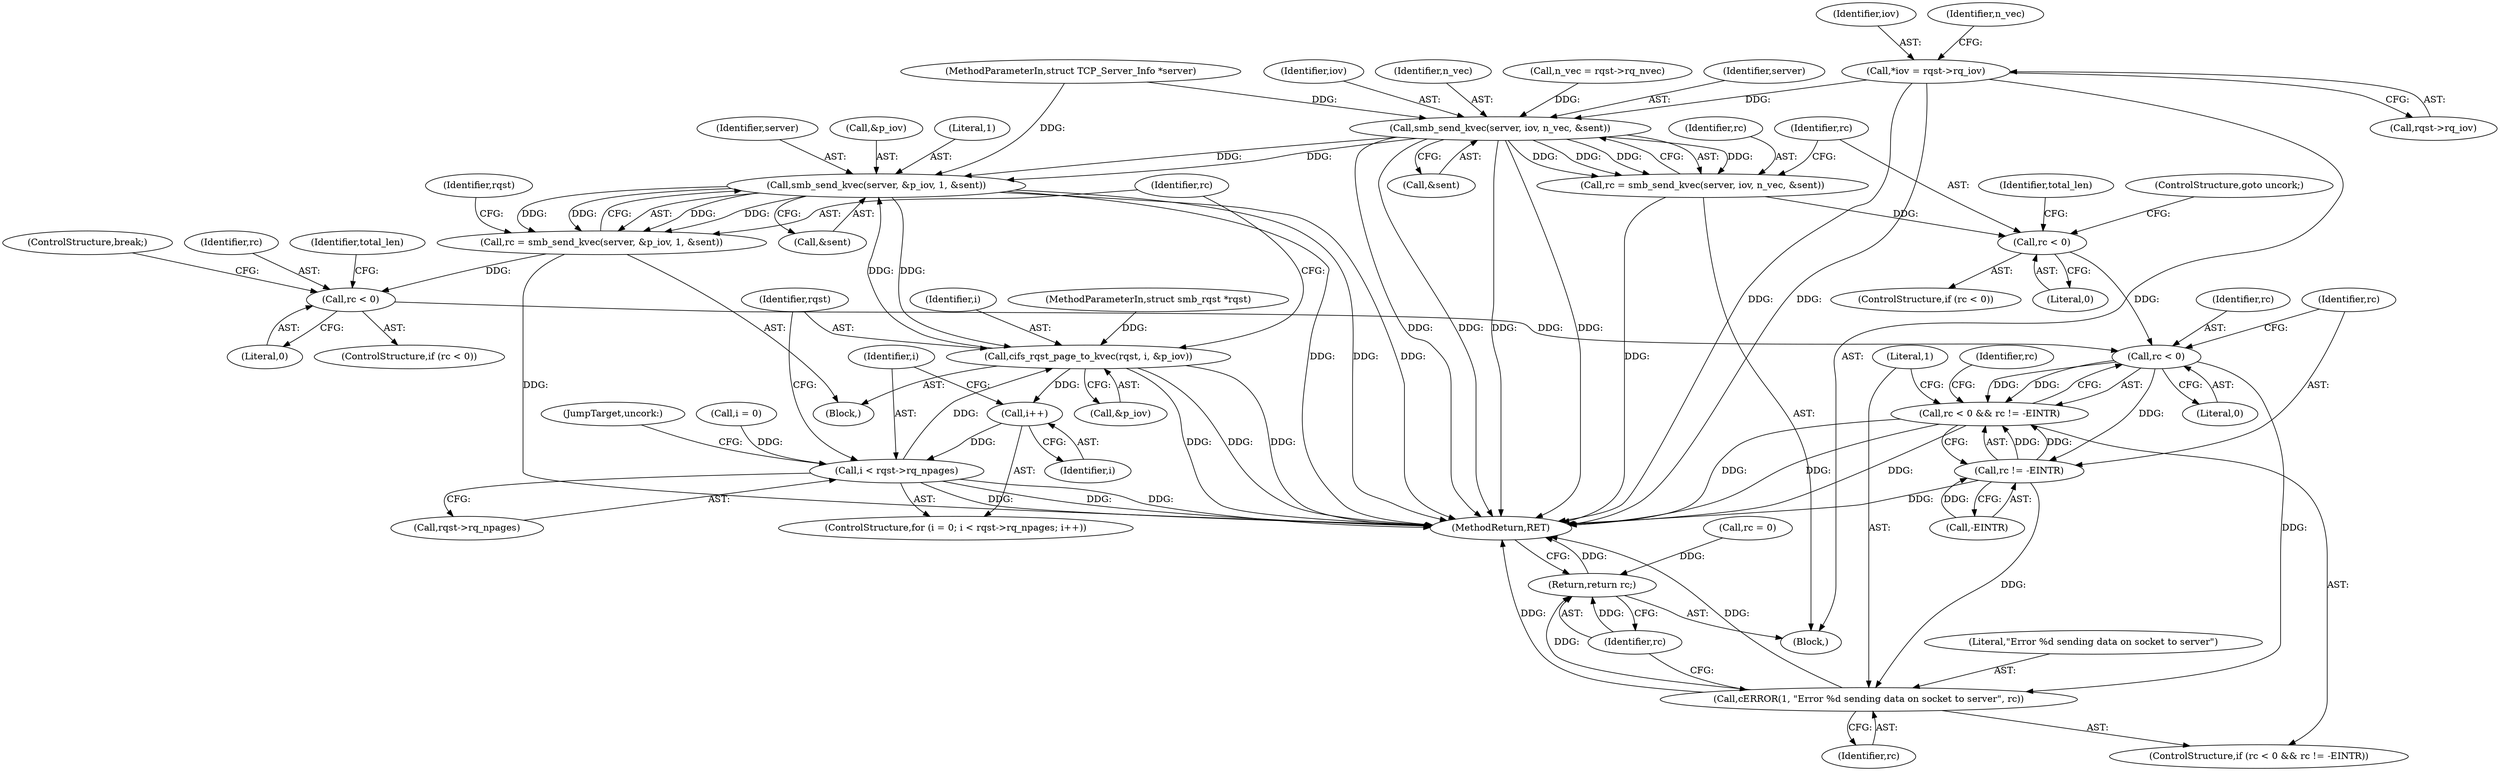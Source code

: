 digraph "0_linux_ea702b80e0bbb2448e201472127288beb82ca2fe_0@pointer" {
"1000110" [label="(Call,*iov = rqst->rq_iov)"];
"1000180" [label="(Call,smb_send_kvec(server, iov, n_vec, &sent))"];
"1000178" [label="(Call,rc = smb_send_kvec(server, iov, n_vec, &sent))"];
"1000187" [label="(Call,rc < 0)"];
"1000274" [label="(Call,rc < 0)"];
"1000273" [label="(Call,rc < 0 && rc != -EINTR)"];
"1000277" [label="(Call,rc != -EINTR)"];
"1000281" [label="(Call,cERROR(1, \"Error %d sending data on socket to server\", rc))"];
"1000289" [label="(Return,return rc;)"];
"1000214" [label="(Call,smb_send_kvec(server, &p_iov, 1, &sent))"];
"1000207" [label="(Call,cifs_rqst_page_to_kvec(rqst, i, &p_iov))"];
"1000203" [label="(Call,i++)"];
"1000198" [label="(Call,i < rqst->rq_npages)"];
"1000212" [label="(Call,rc = smb_send_kvec(server, &p_iov, 1, &sent))"];
"1000228" [label="(Call,rc < 0)"];
"1000278" [label="(Identifier,rc)"];
"1000182" [label="(Identifier,iov)"];
"1000279" [label="(Call,-EINTR)"];
"1000188" [label="(Identifier,rc)"];
"1000198" [label="(Call,i < rqst->rq_npages)"];
"1000287" [label="(Identifier,rc)"];
"1000224" [label="(Identifier,rqst)"];
"1000281" [label="(Call,cERROR(1, \"Error %d sending data on socket to server\", rc))"];
"1000186" [label="(ControlStructure,if (rc < 0))"];
"1000273" [label="(Call,rc < 0 && rc != -EINTR)"];
"1000212" [label="(Call,rc = smb_send_kvec(server, &p_iov, 1, &sent))"];
"1000291" [label="(MethodReturn,RET)"];
"1000194" [label="(ControlStructure,for (i = 0; i < rqst->rq_npages; i++))"];
"1000215" [label="(Identifier,server)"];
"1000180" [label="(Call,smb_send_kvec(server, iov, n_vec, &sent))"];
"1000284" [label="(Identifier,rc)"];
"1000205" [label="(Block,)"];
"1000111" [label="(Identifier,iov)"];
"1000117" [label="(Identifier,n_vec)"];
"1000277" [label="(Call,rc != -EINTR)"];
"1000213" [label="(Identifier,rc)"];
"1000210" [label="(Call,&p_iov)"];
"1000204" [label="(Identifier,i)"];
"1000110" [label="(Call,*iov = rqst->rq_iov)"];
"1000189" [label="(Literal,0)"];
"1000286" [label="(Call,rc = 0)"];
"1000184" [label="(Call,&sent)"];
"1000190" [label="(ControlStructure,goto uncork;)"];
"1000219" [label="(Call,&sent)"];
"1000290" [label="(Identifier,rc)"];
"1000214" [label="(Call,smb_send_kvec(server, &p_iov, 1, &sent))"];
"1000216" [label="(Call,&p_iov)"];
"1000289" [label="(Return,return rc;)"];
"1000203" [label="(Call,i++)"];
"1000200" [label="(Call,rqst->rq_npages)"];
"1000230" [label="(Literal,0)"];
"1000183" [label="(Identifier,n_vec)"];
"1000178" [label="(Call,rc = smb_send_kvec(server, iov, n_vec, &sent))"];
"1000229" [label="(Identifier,rc)"];
"1000207" [label="(Call,cifs_rqst_page_to_kvec(rqst, i, &p_iov))"];
"1000107" [label="(Block,)"];
"1000187" [label="(Call,rc < 0)"];
"1000112" [label="(Call,rqst->rq_iov)"];
"1000235" [label="(JumpTarget,uncork:)"];
"1000106" [label="(MethodParameterIn,struct smb_rqst *rqst)"];
"1000228" [label="(Call,rc < 0)"];
"1000275" [label="(Identifier,rc)"];
"1000282" [label="(Literal,1)"];
"1000116" [label="(Call,n_vec = rqst->rq_nvec)"];
"1000233" [label="(Identifier,total_len)"];
"1000195" [label="(Call,i = 0)"];
"1000272" [label="(ControlStructure,if (rc < 0 && rc != -EINTR))"];
"1000179" [label="(Identifier,rc)"];
"1000283" [label="(Literal,\"Error %d sending data on socket to server\")"];
"1000274" [label="(Call,rc < 0)"];
"1000192" [label="(Identifier,total_len)"];
"1000231" [label="(ControlStructure,break;)"];
"1000276" [label="(Literal,0)"];
"1000218" [label="(Literal,1)"];
"1000209" [label="(Identifier,i)"];
"1000105" [label="(MethodParameterIn,struct TCP_Server_Info *server)"];
"1000208" [label="(Identifier,rqst)"];
"1000199" [label="(Identifier,i)"];
"1000181" [label="(Identifier,server)"];
"1000227" [label="(ControlStructure,if (rc < 0))"];
"1000110" -> "1000107"  [label="AST: "];
"1000110" -> "1000112"  [label="CFG: "];
"1000111" -> "1000110"  [label="AST: "];
"1000112" -> "1000110"  [label="AST: "];
"1000117" -> "1000110"  [label="CFG: "];
"1000110" -> "1000291"  [label="DDG: "];
"1000110" -> "1000291"  [label="DDG: "];
"1000110" -> "1000180"  [label="DDG: "];
"1000180" -> "1000178"  [label="AST: "];
"1000180" -> "1000184"  [label="CFG: "];
"1000181" -> "1000180"  [label="AST: "];
"1000182" -> "1000180"  [label="AST: "];
"1000183" -> "1000180"  [label="AST: "];
"1000184" -> "1000180"  [label="AST: "];
"1000178" -> "1000180"  [label="CFG: "];
"1000180" -> "1000291"  [label="DDG: "];
"1000180" -> "1000291"  [label="DDG: "];
"1000180" -> "1000291"  [label="DDG: "];
"1000180" -> "1000291"  [label="DDG: "];
"1000180" -> "1000178"  [label="DDG: "];
"1000180" -> "1000178"  [label="DDG: "];
"1000180" -> "1000178"  [label="DDG: "];
"1000180" -> "1000178"  [label="DDG: "];
"1000105" -> "1000180"  [label="DDG: "];
"1000116" -> "1000180"  [label="DDG: "];
"1000180" -> "1000214"  [label="DDG: "];
"1000180" -> "1000214"  [label="DDG: "];
"1000178" -> "1000107"  [label="AST: "];
"1000179" -> "1000178"  [label="AST: "];
"1000188" -> "1000178"  [label="CFG: "];
"1000178" -> "1000291"  [label="DDG: "];
"1000178" -> "1000187"  [label="DDG: "];
"1000187" -> "1000186"  [label="AST: "];
"1000187" -> "1000189"  [label="CFG: "];
"1000188" -> "1000187"  [label="AST: "];
"1000189" -> "1000187"  [label="AST: "];
"1000190" -> "1000187"  [label="CFG: "];
"1000192" -> "1000187"  [label="CFG: "];
"1000187" -> "1000274"  [label="DDG: "];
"1000274" -> "1000273"  [label="AST: "];
"1000274" -> "1000276"  [label="CFG: "];
"1000275" -> "1000274"  [label="AST: "];
"1000276" -> "1000274"  [label="AST: "];
"1000278" -> "1000274"  [label="CFG: "];
"1000273" -> "1000274"  [label="CFG: "];
"1000274" -> "1000273"  [label="DDG: "];
"1000274" -> "1000273"  [label="DDG: "];
"1000228" -> "1000274"  [label="DDG: "];
"1000274" -> "1000277"  [label="DDG: "];
"1000274" -> "1000281"  [label="DDG: "];
"1000273" -> "1000272"  [label="AST: "];
"1000273" -> "1000277"  [label="CFG: "];
"1000277" -> "1000273"  [label="AST: "];
"1000282" -> "1000273"  [label="CFG: "];
"1000287" -> "1000273"  [label="CFG: "];
"1000273" -> "1000291"  [label="DDG: "];
"1000273" -> "1000291"  [label="DDG: "];
"1000273" -> "1000291"  [label="DDG: "];
"1000277" -> "1000273"  [label="DDG: "];
"1000277" -> "1000273"  [label="DDG: "];
"1000277" -> "1000279"  [label="CFG: "];
"1000278" -> "1000277"  [label="AST: "];
"1000279" -> "1000277"  [label="AST: "];
"1000277" -> "1000291"  [label="DDG: "];
"1000279" -> "1000277"  [label="DDG: "];
"1000277" -> "1000281"  [label="DDG: "];
"1000281" -> "1000272"  [label="AST: "];
"1000281" -> "1000284"  [label="CFG: "];
"1000282" -> "1000281"  [label="AST: "];
"1000283" -> "1000281"  [label="AST: "];
"1000284" -> "1000281"  [label="AST: "];
"1000290" -> "1000281"  [label="CFG: "];
"1000281" -> "1000291"  [label="DDG: "];
"1000281" -> "1000291"  [label="DDG: "];
"1000281" -> "1000289"  [label="DDG: "];
"1000289" -> "1000107"  [label="AST: "];
"1000289" -> "1000290"  [label="CFG: "];
"1000290" -> "1000289"  [label="AST: "];
"1000291" -> "1000289"  [label="CFG: "];
"1000289" -> "1000291"  [label="DDG: "];
"1000290" -> "1000289"  [label="DDG: "];
"1000286" -> "1000289"  [label="DDG: "];
"1000214" -> "1000212"  [label="AST: "];
"1000214" -> "1000219"  [label="CFG: "];
"1000215" -> "1000214"  [label="AST: "];
"1000216" -> "1000214"  [label="AST: "];
"1000218" -> "1000214"  [label="AST: "];
"1000219" -> "1000214"  [label="AST: "];
"1000212" -> "1000214"  [label="CFG: "];
"1000214" -> "1000291"  [label="DDG: "];
"1000214" -> "1000291"  [label="DDG: "];
"1000214" -> "1000291"  [label="DDG: "];
"1000214" -> "1000207"  [label="DDG: "];
"1000214" -> "1000212"  [label="DDG: "];
"1000214" -> "1000212"  [label="DDG: "];
"1000214" -> "1000212"  [label="DDG: "];
"1000214" -> "1000212"  [label="DDG: "];
"1000105" -> "1000214"  [label="DDG: "];
"1000207" -> "1000214"  [label="DDG: "];
"1000207" -> "1000205"  [label="AST: "];
"1000207" -> "1000210"  [label="CFG: "];
"1000208" -> "1000207"  [label="AST: "];
"1000209" -> "1000207"  [label="AST: "];
"1000210" -> "1000207"  [label="AST: "];
"1000213" -> "1000207"  [label="CFG: "];
"1000207" -> "1000291"  [label="DDG: "];
"1000207" -> "1000291"  [label="DDG: "];
"1000207" -> "1000291"  [label="DDG: "];
"1000207" -> "1000203"  [label="DDG: "];
"1000106" -> "1000207"  [label="DDG: "];
"1000198" -> "1000207"  [label="DDG: "];
"1000203" -> "1000194"  [label="AST: "];
"1000203" -> "1000204"  [label="CFG: "];
"1000204" -> "1000203"  [label="AST: "];
"1000199" -> "1000203"  [label="CFG: "];
"1000203" -> "1000198"  [label="DDG: "];
"1000198" -> "1000194"  [label="AST: "];
"1000198" -> "1000200"  [label="CFG: "];
"1000199" -> "1000198"  [label="AST: "];
"1000200" -> "1000198"  [label="AST: "];
"1000208" -> "1000198"  [label="CFG: "];
"1000235" -> "1000198"  [label="CFG: "];
"1000198" -> "1000291"  [label="DDG: "];
"1000198" -> "1000291"  [label="DDG: "];
"1000198" -> "1000291"  [label="DDG: "];
"1000195" -> "1000198"  [label="DDG: "];
"1000212" -> "1000205"  [label="AST: "];
"1000213" -> "1000212"  [label="AST: "];
"1000224" -> "1000212"  [label="CFG: "];
"1000212" -> "1000291"  [label="DDG: "];
"1000212" -> "1000228"  [label="DDG: "];
"1000228" -> "1000227"  [label="AST: "];
"1000228" -> "1000230"  [label="CFG: "];
"1000229" -> "1000228"  [label="AST: "];
"1000230" -> "1000228"  [label="AST: "];
"1000231" -> "1000228"  [label="CFG: "];
"1000233" -> "1000228"  [label="CFG: "];
}

